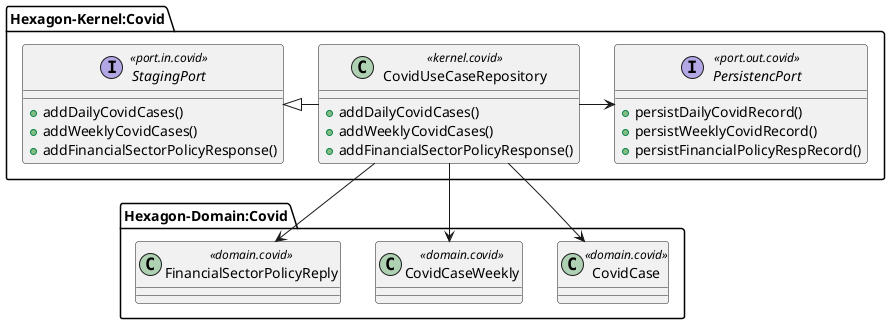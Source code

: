 @startuml

package Hexagon-Kernel:Covid {

    interface PersistencPort <<port.out.covid>> {
      +persistDailyCovidRecord()
      +persistWeeklyCovidRecord()
      +persistFinancialPolicyRespRecord()
    }

    interface StagingPort <<port.in.covid>> {
     +addDailyCovidCases()
     +addWeeklyCovidCases()
     +addFinancialSectorPolicyResponse()
    }

    class CovidUseCaseRepository <<kernel.covid>> {
     +addDailyCovidCases()
     +addWeeklyCovidCases()
     +addFinancialSectorPolicyResponse()
    }

    StagingPort <|- CovidUseCaseRepository
    CovidUseCaseRepository -> PersistencPort

}

package Hexagon-Domain:Covid {

    class CovidCase << domain.covid >>
    class CovidCaseWeekly << domain.covid >>
    class FinancialSectorPolicyReply << domain.covid >>

    CovidUseCaseRepository --> CovidCase
    CovidUseCaseRepository --> CovidCaseWeekly
    CovidUseCaseRepository --> FinancialSectorPolicyReply
}

@enduml